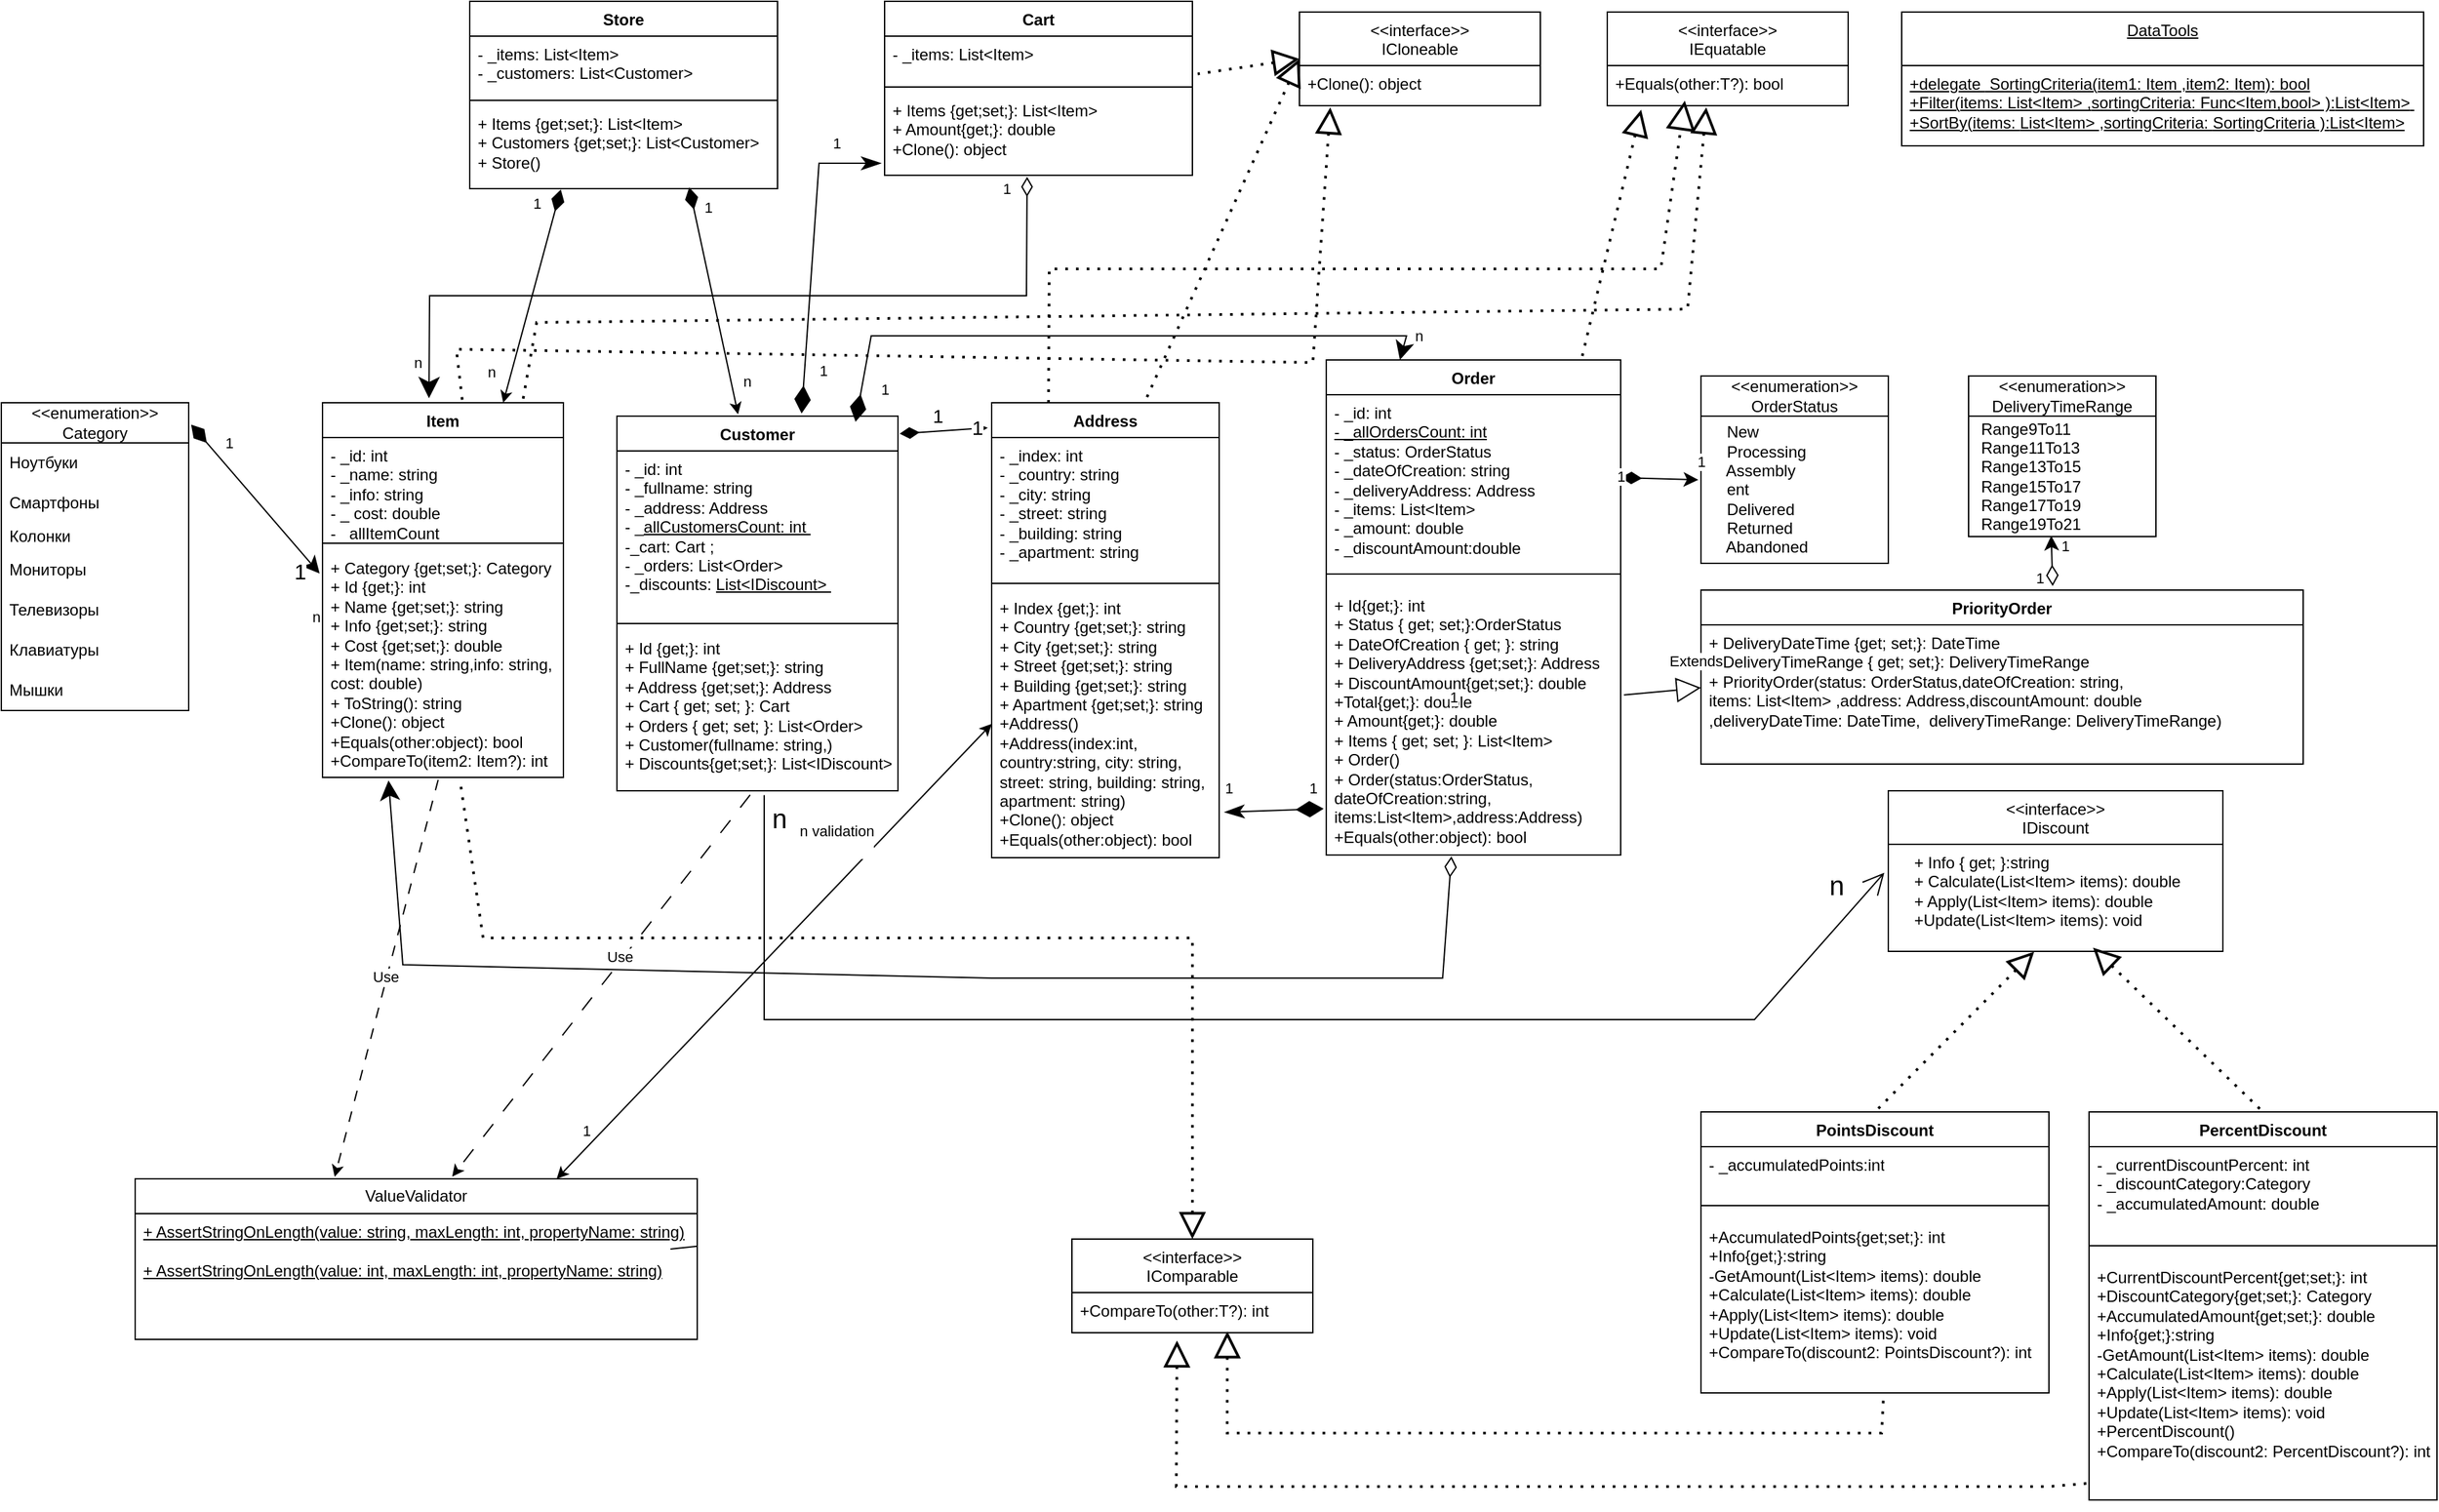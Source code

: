 <mxfile version="24.8.4">
  <diagram name="Страница — 1" id="bSJZbhXd8VlQ9XZKoLv6">
    <mxGraphModel dx="2736" dy="2374" grid="1" gridSize="10" guides="1" tooltips="1" connect="1" arrows="1" fold="1" page="1" pageScale="1" pageWidth="827" pageHeight="1169" math="0" shadow="0">
      <root>
        <mxCell id="0" />
        <mxCell id="1" parent="0" />
        <mxCell id="CBX8Peww-ikw76v_2hch-1" value="Item&lt;div&gt;&lt;br&gt;&lt;/div&gt;" style="swimlane;fontStyle=1;align=center;verticalAlign=top;childLayout=stackLayout;horizontal=1;startSize=26;horizontalStack=0;resizeParent=1;resizeParentMax=0;resizeLast=0;collapsible=1;marginBottom=0;whiteSpace=wrap;html=1;" parent="1" vertex="1">
          <mxGeometry x="150" y="60" width="180" height="280" as="geometry">
            <mxRectangle x="70" y="60" width="60" height="40" as="alternateBounds" />
          </mxGeometry>
        </mxCell>
        <mxCell id="CBX8Peww-ikw76v_2hch-2" value="- _id: int&lt;div&gt;- _name: string&lt;/div&gt;&lt;div&gt;- _info: string&lt;/div&gt;&lt;div&gt;- _ cost: double&lt;/div&gt;&lt;div&gt;- _&lt;u&gt;allItemCount&lt;/u&gt;&lt;/div&gt;" style="text;strokeColor=none;fillColor=none;align=left;verticalAlign=top;spacingLeft=4;spacingRight=4;overflow=hidden;rotatable=0;points=[[0,0.5],[1,0.5]];portConstraint=eastwest;whiteSpace=wrap;html=1;" parent="CBX8Peww-ikw76v_2hch-1" vertex="1">
          <mxGeometry y="26" width="180" height="74" as="geometry" />
        </mxCell>
        <mxCell id="CBX8Peww-ikw76v_2hch-3" value="" style="line;strokeWidth=1;fillColor=none;align=left;verticalAlign=middle;spacingTop=-1;spacingLeft=3;spacingRight=3;rotatable=0;labelPosition=right;points=[];portConstraint=eastwest;strokeColor=inherit;" parent="CBX8Peww-ikw76v_2hch-1" vertex="1">
          <mxGeometry y="100" width="180" height="10" as="geometry" />
        </mxCell>
        <mxCell id="CBX8Peww-ikw76v_2hch-4" value="&lt;div&gt;+ Category {get;set;}: Category&lt;/div&gt;+ Id {get;}: int&lt;div&gt;+ Name {get;set;}: string&lt;/div&gt;&lt;div&gt;+ Info {get;set;}: string&lt;/div&gt;&lt;div&gt;+ Cost {get;set;}: double&lt;/div&gt;&lt;div&gt;+ Item(name: string,info: string, cost: double)&lt;/div&gt;&lt;div&gt;+ ToString(): string&lt;/div&gt;&lt;div&gt;+Clone(): object&lt;/div&gt;&lt;div&gt;+Equals(other:object): bool&lt;/div&gt;&lt;div&gt;+CompareTo(item2: Item?): int&lt;/div&gt;" style="text;strokeColor=none;fillColor=none;align=left;verticalAlign=top;spacingLeft=4;spacingRight=4;overflow=hidden;rotatable=0;points=[[0,0.5],[1,0.5]];portConstraint=eastwest;whiteSpace=wrap;html=1;" parent="CBX8Peww-ikw76v_2hch-1" vertex="1">
          <mxGeometry y="110" width="180" height="170" as="geometry" />
        </mxCell>
        <mxCell id="CBX8Peww-ikw76v_2hch-14" value="Customer" style="swimlane;fontStyle=1;align=center;verticalAlign=top;childLayout=stackLayout;horizontal=1;startSize=26;horizontalStack=0;resizeParent=1;resizeParentMax=0;resizeLast=0;collapsible=1;marginBottom=0;whiteSpace=wrap;html=1;" parent="1" vertex="1">
          <mxGeometry x="370" y="70" width="210" height="280" as="geometry" />
        </mxCell>
        <mxCell id="CBX8Peww-ikw76v_2hch-15" value="- _id: int&lt;div&gt;- _fullname: string&lt;/div&gt;&lt;div&gt;- _address: Address&lt;/div&gt;&lt;div&gt;- _&lt;u&gt;allCustomersCount: int&amp;nbsp;&lt;/u&gt;&lt;br&gt;&lt;/div&gt;&lt;div&gt;-_cart:&amp;nbsp;&lt;span style=&quot;background-color: initial;&quot;&gt;Cart&amp;nbsp;&lt;/span&gt;&lt;span style=&quot;background-color: initial;&quot;&gt;;&lt;/span&gt;&lt;/div&gt;&lt;div&gt;&lt;span style=&quot;background-color: initial;&quot;&gt;- _orders:&amp;nbsp;&lt;/span&gt;&lt;span style=&quot;background-color: initial;&quot;&gt;List&amp;lt;Order&amp;gt;&amp;nbsp;&lt;/span&gt;&lt;/div&gt;&lt;div&gt;&lt;span style=&quot;background-color: initial;&quot;&gt;-_discounts:&amp;nbsp;&lt;/span&gt;&lt;u style=&quot;background-color: initial;&quot;&gt;List&amp;lt;IDiscount&amp;gt;&amp;nbsp;&lt;/u&gt;&lt;span style=&quot;background-color: initial;&quot;&gt;&lt;br&gt;&lt;/span&gt;&lt;/div&gt;" style="text;strokeColor=none;fillColor=none;align=left;verticalAlign=top;spacingLeft=4;spacingRight=4;overflow=hidden;rotatable=0;points=[[0,0.5],[1,0.5]];portConstraint=eastwest;whiteSpace=wrap;html=1;" parent="CBX8Peww-ikw76v_2hch-14" vertex="1">
          <mxGeometry y="26" width="210" height="124" as="geometry" />
        </mxCell>
        <mxCell id="CBX8Peww-ikw76v_2hch-16" value="" style="line;strokeWidth=1;fillColor=none;align=left;verticalAlign=middle;spacingTop=-1;spacingLeft=3;spacingRight=3;rotatable=0;labelPosition=right;points=[];portConstraint=eastwest;strokeColor=inherit;" parent="CBX8Peww-ikw76v_2hch-14" vertex="1">
          <mxGeometry y="150" width="210" height="10" as="geometry" />
        </mxCell>
        <mxCell id="CBX8Peww-ikw76v_2hch-17" value="+ Id {get;}: int&lt;div&gt;+ FullName {get;set;}: string&lt;/div&gt;&lt;div&gt;+ Address {get;set;}: Address&lt;/div&gt;&lt;div&gt;+ Cart { get; set; }:&amp;nbsp;&lt;span style=&quot;background-color: initial;&quot;&gt;Cart&lt;/span&gt;&lt;span style=&quot;background-color: initial;&quot;&gt;&amp;nbsp;&lt;/span&gt;&lt;/div&gt;&lt;div&gt;&lt;span style=&quot;background-color: initial;&quot;&gt;+&amp;nbsp;&lt;/span&gt;&lt;span style=&quot;background-color: initial;&quot;&gt;Orders { get; set; }:&amp;nbsp;&lt;/span&gt;&lt;span style=&quot;background-color: initial;&quot;&gt;List&amp;lt;Order&amp;gt;&lt;/span&gt;&lt;/div&gt;&lt;div&gt;+ Customer(fullname: string,)&lt;/div&gt;&lt;div&gt;+ Discounts{get;set;}:&amp;nbsp;&lt;span style=&quot;background-color: initial;&quot;&gt;List&amp;lt;IDiscount&amp;gt;&lt;/span&gt;&lt;/div&gt;" style="text;strokeColor=none;fillColor=none;align=left;verticalAlign=top;spacingLeft=4;spacingRight=4;overflow=hidden;rotatable=0;points=[[0,0.5],[1,0.5]];portConstraint=eastwest;whiteSpace=wrap;html=1;" parent="CBX8Peww-ikw76v_2hch-14" vertex="1">
          <mxGeometry y="160" width="210" height="120" as="geometry" />
        </mxCell>
        <mxCell id="CBX8Peww-ikw76v_2hch-33" value="ValueValidator" style="swimlane;fontStyle=0;childLayout=stackLayout;horizontal=1;startSize=26;fillColor=none;horizontalStack=0;resizeParent=1;resizeParentMax=0;resizeLast=0;collapsible=1;marginBottom=0;whiteSpace=wrap;html=1;" parent="1" vertex="1">
          <mxGeometry x="10" y="640" width="420" height="120" as="geometry" />
        </mxCell>
        <mxCell id="CBX8Peww-ikw76v_2hch-37" value="" style="endArrow=none;html=1;rounded=0;" parent="CBX8Peww-ikw76v_2hch-33" source="CBX8Peww-ikw76v_2hch-34" edge="1">
          <mxGeometry width="50" height="50" relative="1" as="geometry">
            <mxPoint x="10" y="52.5" as="sourcePoint" />
            <mxPoint x="400" y="52.5" as="targetPoint" />
          </mxGeometry>
        </mxCell>
        <mxCell id="CBX8Peww-ikw76v_2hch-34" value="&lt;u&gt;+ AssertStringOnLength(value: string, maxLength: int, propertyName: string)&lt;/u&gt;&lt;div&gt;&lt;u&gt;&lt;br&gt;&lt;/u&gt;&lt;/div&gt;&lt;div&gt;&lt;u&gt;+ AssertStringOnLength(value: int, maxLength: int, propertyName: string)&lt;/u&gt;&lt;u&gt;&lt;br&gt;&lt;/u&gt;&lt;/div&gt;" style="text;strokeColor=none;fillColor=none;align=left;verticalAlign=top;spacingLeft=4;spacingRight=4;overflow=hidden;rotatable=0;points=[[0,0.5],[1,0.5]];portConstraint=eastwest;whiteSpace=wrap;html=1;" parent="CBX8Peww-ikw76v_2hch-33" vertex="1">
          <mxGeometry y="26" width="420" height="94" as="geometry" />
        </mxCell>
        <mxCell id="CBX8Peww-ikw76v_2hch-41" value="" style="endArrow=classic;html=1;rounded=0;entryX=0.355;entryY=-0.012;entryDx=0;entryDy=0;entryPerimeter=0;exitX=0.48;exitY=1.011;exitDx=0;exitDy=0;exitPerimeter=0;dashed=1;dashPattern=8 8;" parent="1" source="CBX8Peww-ikw76v_2hch-4" target="CBX8Peww-ikw76v_2hch-33" edge="1">
          <mxGeometry width="50" height="50" relative="1" as="geometry">
            <mxPoint x="280" y="250" as="sourcePoint" />
            <mxPoint x="330" y="190" as="targetPoint" />
            <Array as="points" />
          </mxGeometry>
        </mxCell>
        <mxCell id="4SDJ4fhKCecKqSX8BGgf-19" value="Use" style="edgeLabel;html=1;align=center;verticalAlign=middle;resizable=0;points=[];" parent="CBX8Peww-ikw76v_2hch-41" vertex="1" connectable="0">
          <mxGeometry x="-0.008" y="-1" relative="1" as="geometry">
            <mxPoint as="offset" />
          </mxGeometry>
        </mxCell>
        <mxCell id="CBX8Peww-ikw76v_2hch-44" value="" style="endArrow=classic;html=1;rounded=0;entryX=0.564;entryY=-0.014;entryDx=0;entryDy=0;entryPerimeter=0;exitX=0.474;exitY=1.026;exitDx=0;exitDy=0;exitPerimeter=0;dashed=1;dashPattern=12 12;" parent="1" source="CBX8Peww-ikw76v_2hch-17" target="CBX8Peww-ikw76v_2hch-33" edge="1">
          <mxGeometry width="50" height="50" relative="1" as="geometry">
            <mxPoint x="490.0" y="419.804" as="sourcePoint" />
            <mxPoint x="422.48" y="470.0" as="targetPoint" />
          </mxGeometry>
        </mxCell>
        <mxCell id="4SDJ4fhKCecKqSX8BGgf-18" value="Use" style="edgeLabel;html=1;align=center;verticalAlign=middle;resizable=0;points=[];" parent="CBX8Peww-ikw76v_2hch-44" vertex="1" connectable="0">
          <mxGeometry x="-0.141" y="-3" relative="1" as="geometry">
            <mxPoint as="offset" />
          </mxGeometry>
        </mxCell>
        <mxCell id="-jvOCAUqFoUlGoQlLWJj-3" value="&lt;div&gt;&amp;lt;&amp;lt;enumeration&amp;gt;&amp;gt;&lt;/div&gt;Category" style="swimlane;fontStyle=0;childLayout=stackLayout;horizontal=1;startSize=30;horizontalStack=0;resizeParent=1;resizeParentMax=0;resizeLast=0;collapsible=1;marginBottom=0;whiteSpace=wrap;html=1;" parent="1" vertex="1">
          <mxGeometry x="-90" y="60" width="140" height="230" as="geometry" />
        </mxCell>
        <mxCell id="-jvOCAUqFoUlGoQlLWJj-4" value="Ноутбуки" style="text;strokeColor=none;fillColor=none;align=left;verticalAlign=middle;spacingLeft=4;spacingRight=4;overflow=hidden;points=[[0,0.5],[1,0.5]];portConstraint=eastwest;rotatable=0;whiteSpace=wrap;html=1;" parent="-jvOCAUqFoUlGoQlLWJj-3" vertex="1">
          <mxGeometry y="30" width="140" height="30" as="geometry" />
        </mxCell>
        <mxCell id="-jvOCAUqFoUlGoQlLWJj-5" value="Смартфоны" style="text;strokeColor=none;fillColor=none;align=left;verticalAlign=middle;spacingLeft=4;spacingRight=4;overflow=hidden;points=[[0,0.5],[1,0.5]];portConstraint=eastwest;rotatable=0;whiteSpace=wrap;html=1;" parent="-jvOCAUqFoUlGoQlLWJj-3" vertex="1">
          <mxGeometry y="60" width="140" height="30" as="geometry" />
        </mxCell>
        <mxCell id="-jvOCAUqFoUlGoQlLWJj-6" value="Колонки&lt;div&gt;&lt;br&gt;&lt;/div&gt;" style="text;strokeColor=none;fillColor=none;align=left;verticalAlign=middle;spacingLeft=4;spacingRight=4;overflow=hidden;points=[[0,0.5],[1,0.5]];portConstraint=eastwest;rotatable=0;whiteSpace=wrap;html=1;" parent="-jvOCAUqFoUlGoQlLWJj-3" vertex="1">
          <mxGeometry y="90" width="140" height="20" as="geometry" />
        </mxCell>
        <mxCell id="-jvOCAUqFoUlGoQlLWJj-7" value="&lt;div&gt;Мониторы&lt;/div&gt;" style="text;strokeColor=none;fillColor=none;align=left;verticalAlign=middle;spacingLeft=4;spacingRight=4;overflow=hidden;points=[[0,0.5],[1,0.5]];portConstraint=eastwest;rotatable=0;whiteSpace=wrap;html=1;" parent="-jvOCAUqFoUlGoQlLWJj-3" vertex="1">
          <mxGeometry y="110" width="140" height="30" as="geometry" />
        </mxCell>
        <mxCell id="-jvOCAUqFoUlGoQlLWJj-9" value="&lt;div&gt;Телевизоры&lt;/div&gt;" style="text;strokeColor=none;fillColor=none;align=left;verticalAlign=middle;spacingLeft=4;spacingRight=4;overflow=hidden;points=[[0,0.5],[1,0.5]];portConstraint=eastwest;rotatable=0;whiteSpace=wrap;html=1;" parent="-jvOCAUqFoUlGoQlLWJj-3" vertex="1">
          <mxGeometry y="140" width="140" height="30" as="geometry" />
        </mxCell>
        <mxCell id="-jvOCAUqFoUlGoQlLWJj-10" value="&lt;div&gt;Клавиатуры&lt;/div&gt;" style="text;strokeColor=none;fillColor=none;align=left;verticalAlign=middle;spacingLeft=4;spacingRight=4;overflow=hidden;points=[[0,0.5],[1,0.5]];portConstraint=eastwest;rotatable=0;whiteSpace=wrap;html=1;" parent="-jvOCAUqFoUlGoQlLWJj-3" vertex="1">
          <mxGeometry y="170" width="140" height="30" as="geometry" />
        </mxCell>
        <mxCell id="-jvOCAUqFoUlGoQlLWJj-8" value="&lt;div&gt;Мышки&lt;/div&gt;" style="text;strokeColor=none;fillColor=none;align=left;verticalAlign=middle;spacingLeft=4;spacingRight=4;overflow=hidden;points=[[0,0.5],[1,0.5]];portConstraint=eastwest;rotatable=0;whiteSpace=wrap;html=1;" parent="-jvOCAUqFoUlGoQlLWJj-3" vertex="1">
          <mxGeometry y="200" width="140" height="30" as="geometry" />
        </mxCell>
        <mxCell id="-jvOCAUqFoUlGoQlLWJj-11" value="1" style="endArrow=classic;startArrow=diamondThin;html=1;rounded=0;exitX=1.013;exitY=0.071;exitDx=0;exitDy=0;exitPerimeter=0;entryX=-0.012;entryY=0.104;entryDx=0;entryDy=0;entryPerimeter=0;startFill=1;labelPosition=right;verticalLabelPosition=middle;align=left;verticalAlign=middle;fontSize=16;horizontal=1;sourcePerimeterSpacing=6;endSize=10;startSize=15;" parent="1" source="-jvOCAUqFoUlGoQlLWJj-3" target="CBX8Peww-ikw76v_2hch-4" edge="1">
          <mxGeometry x="0.798" y="-15" width="50" height="50" relative="1" as="geometry">
            <mxPoint x="70.0" y="107.25" as="sourcePoint" />
            <mxPoint x="152.14" y="204.25" as="targetPoint" />
            <mxPoint as="offset" />
            <Array as="points" />
          </mxGeometry>
        </mxCell>
        <mxCell id="mxS2oQHGdXcPrg1Cj4dg-13" value="1" style="edgeLabel;html=1;align=center;verticalAlign=middle;resizable=0;points=[];" parent="-jvOCAUqFoUlGoQlLWJj-11" vertex="1" connectable="0">
          <mxGeometry x="-0.47" relative="1" as="geometry">
            <mxPoint x="2" y="-16" as="offset" />
          </mxGeometry>
        </mxCell>
        <mxCell id="mxS2oQHGdXcPrg1Cj4dg-1" value="Address" style="swimlane;fontStyle=1;align=center;verticalAlign=top;childLayout=stackLayout;horizontal=1;startSize=26;horizontalStack=0;resizeParent=1;resizeParentMax=0;resizeLast=0;collapsible=1;marginBottom=0;whiteSpace=wrap;html=1;" parent="1" vertex="1">
          <mxGeometry x="650" y="60" width="170" height="340" as="geometry" />
        </mxCell>
        <mxCell id="mxS2oQHGdXcPrg1Cj4dg-2" value="- _index: int&lt;div&gt;- _country: string&lt;/div&gt;&lt;div&gt;- _city: string&lt;br&gt;&lt;/div&gt;&lt;div&gt;- _street: string&lt;br&gt;&lt;/div&gt;&lt;div&gt;- _building: string&lt;br&gt;&lt;/div&gt;&lt;div&gt;- _apartment: string&lt;br&gt;&lt;/div&gt;" style="text;strokeColor=none;fillColor=none;align=left;verticalAlign=top;spacingLeft=4;spacingRight=4;overflow=hidden;rotatable=0;points=[[0,0.5],[1,0.5]];portConstraint=eastwest;whiteSpace=wrap;html=1;" parent="mxS2oQHGdXcPrg1Cj4dg-1" vertex="1">
          <mxGeometry y="26" width="170" height="104" as="geometry" />
        </mxCell>
        <mxCell id="mxS2oQHGdXcPrg1Cj4dg-3" value="" style="line;strokeWidth=1;fillColor=none;align=left;verticalAlign=middle;spacingTop=-1;spacingLeft=3;spacingRight=3;rotatable=0;labelPosition=right;points=[];portConstraint=eastwest;strokeColor=inherit;" parent="mxS2oQHGdXcPrg1Cj4dg-1" vertex="1">
          <mxGeometry y="130" width="170" height="10" as="geometry" />
        </mxCell>
        <mxCell id="mxS2oQHGdXcPrg1Cj4dg-4" value="+ Index {get;}: int&lt;div&gt;+ Country {get;set;}: string&lt;/div&gt;&lt;div&gt;+ City {get;set;}: string&lt;/div&gt;&lt;div&gt;+ Street {get;set;}: string&lt;br&gt;&lt;/div&gt;&lt;div&gt;+ Building {get;set;}: string&lt;br&gt;&lt;/div&gt;&lt;div&gt;+ Apartment {get;set;}: string&lt;br&gt;&lt;/div&gt;&lt;div&gt;+Address()&lt;/div&gt;&lt;div&gt;+Address(index:int, country:string, city: string, street: string, building: string, apartment: string)&lt;br&gt;&lt;/div&gt;&lt;div&gt;&lt;div&gt;+Clone(): object&lt;/div&gt;&lt;div&gt;+Equals(other:object): bool&lt;/div&gt;&lt;/div&gt;" style="text;strokeColor=none;fillColor=none;align=left;verticalAlign=top;spacingLeft=4;spacingRight=4;overflow=hidden;rotatable=0;points=[[0,0.5],[1,0.5]];portConstraint=eastwest;whiteSpace=wrap;html=1;" parent="mxS2oQHGdXcPrg1Cj4dg-1" vertex="1">
          <mxGeometry y="140" width="170" height="200" as="geometry" />
        </mxCell>
        <mxCell id="mxS2oQHGdXcPrg1Cj4dg-7" value="1" style="endArrow=classic;startArrow=diamondThin;html=1;rounded=0;entryX=-0.017;entryY=0.055;entryDx=0;entryDy=0;entryPerimeter=0;exitX=1.006;exitY=0.047;exitDx=0;exitDy=0;exitPerimeter=0;startFill=1;startSize=12;fontSize=15;" parent="1" source="CBX8Peww-ikw76v_2hch-14" target="mxS2oQHGdXcPrg1Cj4dg-1" edge="1">
          <mxGeometry x="0.747" y="1" width="50" height="50" relative="1" as="geometry">
            <mxPoint x="560" y="200" as="sourcePoint" />
            <mxPoint x="610" y="150" as="targetPoint" />
            <mxPoint as="offset" />
          </mxGeometry>
        </mxCell>
        <mxCell id="mxS2oQHGdXcPrg1Cj4dg-8" value="&lt;font style=&quot;font-size: 14px;&quot;&gt;1&lt;/font&gt;" style="text;html=1;align=center;verticalAlign=middle;whiteSpace=wrap;rounded=0;" parent="1" vertex="1">
          <mxGeometry x="600" y="60" width="20" height="20" as="geometry" />
        </mxCell>
        <mxCell id="yHyRr1Zge0281pwU12AB-2" value="1" style="endArrow=classic;startArrow=classic;html=1;rounded=0;entryX=0;entryY=0.5;entryDx=0;entryDy=0;exitX=0.75;exitY=0;exitDx=0;exitDy=0;" parent="1" source="CBX8Peww-ikw76v_2hch-33" target="mxS2oQHGdXcPrg1Cj4dg-4" edge="1">
          <mxGeometry x="-0.825" y="9" width="50" height="50" relative="1" as="geometry">
            <mxPoint x="550" y="370" as="sourcePoint" />
            <mxPoint x="600" y="320" as="targetPoint" />
            <mxPoint as="offset" />
          </mxGeometry>
        </mxCell>
        <mxCell id="yHyRr1Zge0281pwU12AB-3" value="n validation&lt;div&gt;&lt;br&gt;&lt;/div&gt;" style="edgeLabel;html=1;align=center;verticalAlign=middle;resizable=0;points=[];" parent="yHyRr1Zge0281pwU12AB-2" vertex="1" connectable="0">
          <mxGeometry x="0.094" y="3" relative="1" as="geometry">
            <mxPoint x="33" y="-65" as="offset" />
          </mxGeometry>
        </mxCell>
        <mxCell id="yHyRr1Zge0281pwU12AB-4" value="Store" style="swimlane;fontStyle=1;align=center;verticalAlign=top;childLayout=stackLayout;horizontal=1;startSize=26;horizontalStack=0;resizeParent=1;resizeParentMax=0;resizeLast=0;collapsible=1;marginBottom=0;whiteSpace=wrap;html=1;" parent="1" vertex="1">
          <mxGeometry x="260" y="-240" width="230" height="140" as="geometry" />
        </mxCell>
        <mxCell id="yHyRr1Zge0281pwU12AB-5" value="- _items: List&amp;lt;Item&amp;gt;&lt;div&gt;- _customers: List&amp;lt;Customer&amp;gt;&lt;br&gt;&lt;/div&gt;&lt;div&gt;&lt;br&gt;&lt;/div&gt;" style="text;strokeColor=none;fillColor=none;align=left;verticalAlign=top;spacingLeft=4;spacingRight=4;overflow=hidden;rotatable=0;points=[[0,0.5],[1,0.5]];portConstraint=eastwest;whiteSpace=wrap;html=1;" parent="yHyRr1Zge0281pwU12AB-4" vertex="1">
          <mxGeometry y="26" width="230" height="44" as="geometry" />
        </mxCell>
        <mxCell id="yHyRr1Zge0281pwU12AB-6" value="" style="line;strokeWidth=1;fillColor=none;align=left;verticalAlign=middle;spacingTop=-1;spacingLeft=3;spacingRight=3;rotatable=0;labelPosition=right;points=[];portConstraint=eastwest;strokeColor=inherit;" parent="yHyRr1Zge0281pwU12AB-4" vertex="1">
          <mxGeometry y="70" width="230" height="8" as="geometry" />
        </mxCell>
        <mxCell id="yHyRr1Zge0281pwU12AB-7" value="+ Items {get;set;}: List&amp;lt;Item&amp;gt;&lt;div&gt;+ Customers {get;set;}: List&amp;lt;Customer&amp;gt;&lt;/div&gt;&lt;div&gt;+ Store()&lt;/div&gt;" style="text;strokeColor=none;fillColor=none;align=left;verticalAlign=top;spacingLeft=4;spacingRight=4;overflow=hidden;rotatable=0;points=[[0,0.5],[1,0.5]];portConstraint=eastwest;whiteSpace=wrap;html=1;" parent="yHyRr1Zge0281pwU12AB-4" vertex="1">
          <mxGeometry y="78" width="230" height="62" as="geometry" />
        </mxCell>
        <mxCell id="yHyRr1Zge0281pwU12AB-8" value="" style="endArrow=diamondThin;startArrow=classic;html=1;rounded=0;entryX=0.296;entryY=1.01;entryDx=0;entryDy=0;entryPerimeter=0;exitX=0.75;exitY=0;exitDx=0;exitDy=0;endFill=1;endSize=14;" parent="1" source="CBX8Peww-ikw76v_2hch-1" target="yHyRr1Zge0281pwU12AB-7" edge="1">
          <mxGeometry width="50" height="50" relative="1" as="geometry">
            <mxPoint x="290" y="-20" as="sourcePoint" />
            <mxPoint x="340" y="-70" as="targetPoint" />
          </mxGeometry>
        </mxCell>
        <mxCell id="yHyRr1Zge0281pwU12AB-10" value="1" style="edgeLabel;html=1;align=center;verticalAlign=middle;resizable=0;points=[];" parent="yHyRr1Zge0281pwU12AB-8" vertex="1" connectable="0">
          <mxGeometry x="0.077" y="-1" relative="1" as="geometry">
            <mxPoint x="1" y="-64" as="offset" />
          </mxGeometry>
        </mxCell>
        <mxCell id="yHyRr1Zge0281pwU12AB-9" value="" style="endArrow=diamondThin;startArrow=classic;html=1;rounded=0;exitX=0.431;exitY=-0.005;exitDx=0;exitDy=0;exitPerimeter=0;endFill=1;endSize=14;" parent="1" source="CBX8Peww-ikw76v_2hch-14" edge="1">
          <mxGeometry width="50" height="50" relative="1" as="geometry">
            <mxPoint x="370" y="60" as="sourcePoint" />
            <mxPoint x="424" y="-101" as="targetPoint" />
          </mxGeometry>
        </mxCell>
        <mxCell id="yHyRr1Zge0281pwU12AB-12" value="1" style="edgeLabel;html=1;align=center;verticalAlign=middle;resizable=0;points=[];" parent="yHyRr1Zge0281pwU12AB-9" vertex="1" connectable="0">
          <mxGeometry x="0.237" y="-3" relative="1" as="geometry">
            <mxPoint x="-3" y="-49" as="offset" />
          </mxGeometry>
        </mxCell>
        <mxCell id="yHyRr1Zge0281pwU12AB-13" value="n" style="edgeLabel;html=1;align=center;verticalAlign=middle;resizable=0;points=[];" parent="yHyRr1Zge0281pwU12AB-9" vertex="1" connectable="0">
          <mxGeometry x="0.094" relative="1" as="geometry">
            <mxPoint x="26" y="68" as="offset" />
          </mxGeometry>
        </mxCell>
        <mxCell id="yHyRr1Zge0281pwU12AB-11" value="n" style="edgeLabel;html=1;align=center;verticalAlign=middle;resizable=0;points=[];" parent="1" vertex="1" connectable="0">
          <mxGeometry x="320.002" y="-70.004" as="geometry">
            <mxPoint x="-44" y="107" as="offset" />
          </mxGeometry>
        </mxCell>
        <mxCell id="4SDJ4fhKCecKqSX8BGgf-1" value="Order&lt;div&gt;&lt;br&gt;&lt;/div&gt;" style="swimlane;fontStyle=1;align=center;verticalAlign=top;childLayout=stackLayout;horizontal=1;startSize=26;horizontalStack=0;resizeParent=1;resizeParentMax=0;resizeLast=0;collapsible=1;marginBottom=0;whiteSpace=wrap;html=1;" parent="1" vertex="1">
          <mxGeometry x="900.03" y="28" width="220" height="370" as="geometry" />
        </mxCell>
        <mxCell id="4SDJ4fhKCecKqSX8BGgf-2" value="- _id: int&lt;br&gt;&lt;u&gt;- _allOrdersCount: int&lt;br&gt;&lt;/u&gt;- _status: OrderStatus&lt;br&gt;- _dateOfCreation: string&lt;br&gt;&lt;div&gt;- _deliveryAddress:&amp;nbsp;&lt;span style=&quot;background-color: initial;&quot;&gt;Address&lt;/span&gt;&lt;br&gt;&lt;/div&gt;&lt;div&gt;&lt;span style=&quot;background-color: initial;&quot;&gt;-&amp;nbsp;&lt;/span&gt;&lt;span style=&quot;background-color: initial;&quot;&gt;_items:&amp;nbsp;&lt;/span&gt;&lt;span style=&quot;background-color: initial;&quot;&gt;List&amp;lt;Item&amp;gt;&lt;/span&gt;&lt;/div&gt;&lt;div&gt;&lt;span style=&quot;background-color: initial;&quot;&gt;- _amount:&amp;nbsp;&lt;/span&gt;&lt;span style=&quot;background-color: initial;&quot;&gt;double&lt;/span&gt;&lt;span style=&quot;background-color: initial;&quot;&gt;&lt;br&gt;&lt;/span&gt;&lt;/div&gt;&lt;div&gt;- _discountAmount:&lt;span style=&quot;background-color: initial;&quot;&gt;double&lt;/span&gt;&lt;br&gt;&lt;/div&gt;" style="text;strokeColor=none;fillColor=none;align=left;verticalAlign=top;spacingLeft=4;spacingRight=4;overflow=hidden;rotatable=0;points=[[0,0.5],[1,0.5]];portConstraint=eastwest;whiteSpace=wrap;html=1;" parent="4SDJ4fhKCecKqSX8BGgf-1" vertex="1">
          <mxGeometry y="26" width="220" height="124" as="geometry" />
        </mxCell>
        <mxCell id="4SDJ4fhKCecKqSX8BGgf-3" value="" style="line;strokeWidth=1;fillColor=none;align=left;verticalAlign=middle;spacingTop=-1;spacingLeft=3;spacingRight=3;rotatable=0;labelPosition=right;points=[];portConstraint=eastwest;strokeColor=inherit;" parent="4SDJ4fhKCecKqSX8BGgf-1" vertex="1">
          <mxGeometry y="150" width="220" height="20" as="geometry" />
        </mxCell>
        <mxCell id="4SDJ4fhKCecKqSX8BGgf-4" value="&lt;div&gt;+ Id{get;}: int&lt;/div&gt;&lt;div&gt;+&amp;nbsp;Status { get; set;}:OrderStatus&lt;/div&gt;&lt;div&gt;+ DateOfCreation { get; }: string&lt;/div&gt;&lt;div&gt;+ DeliveryAddress {get;set;}: Address&lt;br&gt;&lt;/div&gt;&lt;div&gt;+ DiscountAmount{get;set;}:&amp;nbsp;&lt;span style=&quot;background-color: initial;&quot;&gt;double&lt;/span&gt;&lt;br&gt;&lt;/div&gt;&lt;div&gt;&lt;span style=&quot;background-color: initial;&quot;&gt;+Total{get;}: double&lt;/span&gt;&lt;/div&gt;&lt;div&gt;+ Amount{get;}: double&lt;/div&gt;&lt;div&gt;+ Items { get; set; }:&amp;nbsp;&lt;span style=&quot;background-color: initial;&quot;&gt;List&amp;lt;Item&amp;gt;&lt;/span&gt;&lt;span style=&quot;background-color: initial;&quot;&gt;&amp;nbsp;&lt;/span&gt;&lt;/div&gt;&lt;div&gt;&lt;span style=&quot;background-color: initial;&quot;&gt;+&amp;nbsp;&lt;/span&gt;&lt;span style=&quot;background-color: initial;&quot;&gt;Order()&lt;br&gt;+ Order(&lt;/span&gt;&lt;span style=&quot;background-color: initial;&quot;&gt;status:&lt;/span&gt;&lt;span style=&quot;background-color: initial;&quot;&gt;OrderStatus&lt;/span&gt;&lt;span style=&quot;background-color: initial;&quot;&gt;, dateOfCreation:&lt;/span&gt;&lt;span style=&quot;background-color: initial;&quot;&gt;string&lt;/span&gt;&lt;span style=&quot;background-color: initial;&quot;&gt;,&amp;nbsp; items:&lt;/span&gt;&lt;span style=&quot;background-color: initial;&quot;&gt;List&amp;lt;Item&amp;gt;&lt;/span&gt;&lt;span style=&quot;background-color: initial;&quot;&gt;,address:&lt;/span&gt;&lt;span style=&quot;background-color: initial;&quot;&gt;Address&lt;/span&gt;&lt;span style=&quot;background-color: initial;&quot;&gt;)&lt;/span&gt;&lt;/div&gt;&lt;div&gt;+Equals(other:object): bool&lt;span style=&quot;background-color: initial;&quot;&gt;&lt;br&gt;&lt;/span&gt;&lt;/div&gt;&lt;div&gt;&lt;br&gt;&lt;/div&gt;" style="text;strokeColor=none;fillColor=none;align=left;verticalAlign=top;spacingLeft=4;spacingRight=4;overflow=hidden;rotatable=0;points=[[0,0.5],[1,0.5]];portConstraint=eastwest;whiteSpace=wrap;html=1;" parent="4SDJ4fhKCecKqSX8BGgf-1" vertex="1">
          <mxGeometry y="170" width="220" height="200" as="geometry" />
        </mxCell>
        <mxCell id="4SDJ4fhKCecKqSX8BGgf-5" value="" style="endArrow=classicThin;startArrow=diamondThin;html=1;rounded=0;exitX=-0.009;exitY=0.827;exitDx=0;exitDy=0;exitPerimeter=0;entryX=1.023;entryY=0.83;entryDx=0;entryDy=0;entryPerimeter=0;endFill=1;startFill=1;sourcePerimeterSpacing=0;endSize=12;startSize=18;" parent="1" source="4SDJ4fhKCecKqSX8BGgf-4" target="mxS2oQHGdXcPrg1Cj4dg-4" edge="1">
          <mxGeometry width="50" height="50" relative="1" as="geometry">
            <mxPoint x="930" y="360" as="sourcePoint" />
            <mxPoint x="980" y="310" as="targetPoint" />
          </mxGeometry>
        </mxCell>
        <mxCell id="4SDJ4fhKCecKqSX8BGgf-6" value="1" style="edgeLabel;html=1;align=center;verticalAlign=middle;resizable=0;points=[];" parent="4SDJ4fhKCecKqSX8BGgf-5" vertex="1" connectable="0">
          <mxGeometry x="-0.19" y="2" relative="1" as="geometry">
            <mxPoint x="-41" y="-19" as="offset" />
          </mxGeometry>
        </mxCell>
        <mxCell id="4SDJ4fhKCecKqSX8BGgf-16" value="1" style="edgeLabel;html=1;align=center;verticalAlign=middle;resizable=0;points=[];" parent="4SDJ4fhKCecKqSX8BGgf-5" vertex="1" connectable="0">
          <mxGeometry x="-0.19" y="2" relative="1" as="geometry">
            <mxPoint x="22" y="-19" as="offset" />
          </mxGeometry>
        </mxCell>
        <mxCell id="4SDJ4fhKCecKqSX8BGgf-20" value="" style="endArrow=diamondThin;startArrow=classic;html=1;rounded=0;entryX=0.849;entryY=0.015;entryDx=0;entryDy=0;entryPerimeter=0;exitX=0.25;exitY=0;exitDx=0;exitDy=0;startFill=1;endFill=1;endSize=18;startSize=11;" parent="1" source="4SDJ4fhKCecKqSX8BGgf-1" target="CBX8Peww-ikw76v_2hch-14" edge="1">
          <mxGeometry width="50" height="50" relative="1" as="geometry">
            <mxPoint x="630" y="470" as="sourcePoint" />
            <mxPoint x="680" y="420" as="targetPoint" />
            <Array as="points">
              <mxPoint x="960" y="10" />
              <mxPoint x="850" y="10" />
              <mxPoint x="750" y="10" />
              <mxPoint x="560" y="10" />
            </Array>
          </mxGeometry>
        </mxCell>
        <mxCell id="4SDJ4fhKCecKqSX8BGgf-21" value="1" style="edgeLabel;html=1;align=center;verticalAlign=middle;resizable=0;points=[];" parent="4SDJ4fhKCecKqSX8BGgf-20" vertex="1" connectable="0">
          <mxGeometry x="-0.024" y="-1" relative="1" as="geometry">
            <mxPoint x="-173" y="41" as="offset" />
          </mxGeometry>
        </mxCell>
        <mxCell id="4SDJ4fhKCecKqSX8BGgf-22" value="n" style="edgeLabel;html=1;align=center;verticalAlign=middle;resizable=0;points=[];" parent="4SDJ4fhKCecKqSX8BGgf-20" vertex="1" connectable="0">
          <mxGeometry x="-0.024" y="-1" relative="1" as="geometry">
            <mxPoint x="226" y="1" as="offset" />
          </mxGeometry>
        </mxCell>
        <mxCell id="4SDJ4fhKCecKqSX8BGgf-23" value="&lt;div&gt;&amp;lt;&amp;lt;enumeration&amp;gt;&amp;gt;&lt;/div&gt;&lt;div&gt;OrderStatus&lt;/div&gt;" style="swimlane;fontStyle=0;childLayout=stackLayout;horizontal=1;startSize=30;horizontalStack=0;resizeParent=1;resizeParentMax=0;resizeLast=0;collapsible=1;marginBottom=0;whiteSpace=wrap;html=1;" parent="1" vertex="1">
          <mxGeometry x="1180.03" y="40" width="140" height="140" as="geometry" />
        </mxCell>
        <mxCell id="4SDJ4fhKCecKqSX8BGgf-30" value="&lt;div&gt;&amp;nbsp; &amp;nbsp; New&lt;/div&gt;&lt;div&gt;&amp;nbsp; &amp;nbsp; Processing&lt;/div&gt;&lt;div&gt;&amp;nbsp; &amp;nbsp; Assembly&lt;/div&gt;&lt;div&gt;&amp;nbsp; &amp;nbsp; ent&lt;/div&gt;&lt;div&gt;&amp;nbsp; &amp;nbsp; Delivered&lt;/div&gt;&lt;div&gt;&amp;nbsp; &amp;nbsp; Returned&lt;/div&gt;&lt;div&gt;&amp;nbsp; &amp;nbsp; Abandoned&lt;/div&gt;" style="text;strokeColor=none;fillColor=none;align=left;verticalAlign=middle;spacingLeft=4;spacingRight=4;overflow=hidden;points=[[0,0.5],[1,0.5]];portConstraint=eastwest;rotatable=0;whiteSpace=wrap;html=1;" parent="4SDJ4fhKCecKqSX8BGgf-23" vertex="1">
          <mxGeometry y="30" width="140" height="110" as="geometry" />
        </mxCell>
        <mxCell id="4SDJ4fhKCecKqSX8BGgf-32" value="" style="endArrow=classic;startArrow=diamondThin;html=1;rounded=0;entryX=-0.014;entryY=0.433;entryDx=0;entryDy=0;entryPerimeter=0;exitX=1;exitY=0.5;exitDx=0;exitDy=0;startFill=1;startSize=13;endSize=8;" parent="1" source="4SDJ4fhKCecKqSX8BGgf-2" target="4SDJ4fhKCecKqSX8BGgf-30" edge="1">
          <mxGeometry width="50" height="50" relative="1" as="geometry">
            <mxPoint x="1170.03" y="300" as="sourcePoint" />
            <mxPoint x="1220.03" y="250" as="targetPoint" />
          </mxGeometry>
        </mxCell>
        <mxCell id="4SDJ4fhKCecKqSX8BGgf-33" value="1" style="edgeLabel;html=1;align=center;verticalAlign=middle;resizable=0;points=[];" parent="4SDJ4fhKCecKqSX8BGgf-32" vertex="1" connectable="0">
          <mxGeometry x="0.047" y="2" relative="1" as="geometry">
            <mxPoint x="-31" as="offset" />
          </mxGeometry>
        </mxCell>
        <mxCell id="4SDJ4fhKCecKqSX8BGgf-34" value="1" style="edgeLabel;html=1;align=center;verticalAlign=middle;resizable=0;points=[];" parent="4SDJ4fhKCecKqSX8BGgf-32" vertex="1" connectable="0">
          <mxGeometry x="0.047" y="2" relative="1" as="geometry">
            <mxPoint x="29" y="-11" as="offset" />
          </mxGeometry>
        </mxCell>
        <mxCell id="4SDJ4fhKCecKqSX8BGgf-35" value="" style="endArrow=diamondThin;startArrow=classic;html=1;rounded=0;exitX=0.274;exitY=1.013;exitDx=0;exitDy=0;exitPerimeter=0;startFill=1;endFill=0;startSize=12;endSize=13;entryX=0.425;entryY=1.005;entryDx=0;entryDy=0;entryPerimeter=0;" parent="1" source="CBX8Peww-ikw76v_2hch-4" target="4SDJ4fhKCecKqSX8BGgf-4" edge="1">
          <mxGeometry width="50" height="50" relative="1" as="geometry">
            <mxPoint x="207.56" y="320.0" as="sourcePoint" />
            <mxPoint x="986.53" y="382.076" as="targetPoint" />
            <Array as="points">
              <mxPoint x="210" y="480" />
              <mxPoint x="650" y="490" />
              <mxPoint x="987" y="490" />
            </Array>
          </mxGeometry>
        </mxCell>
        <mxCell id="4SDJ4fhKCecKqSX8BGgf-36" value="1" style="edgeLabel;html=1;align=center;verticalAlign=middle;resizable=0;points=[];" parent="4SDJ4fhKCecKqSX8BGgf-35" vertex="1" connectable="0">
          <mxGeometry x="0.279" y="-1" relative="1" as="geometry">
            <mxPoint x="280" y="-211" as="offset" />
          </mxGeometry>
        </mxCell>
        <mxCell id="4SDJ4fhKCecKqSX8BGgf-37" value="n" style="edgeLabel;html=1;align=center;verticalAlign=middle;resizable=0;points=[];" parent="4SDJ4fhKCecKqSX8BGgf-35" vertex="1" connectable="0">
          <mxGeometry x="0.279" y="-1" relative="1" as="geometry">
            <mxPoint x="-570" y="-271" as="offset" />
          </mxGeometry>
        </mxCell>
        <mxCell id="4SDJ4fhKCecKqSX8BGgf-38" value="Cart" style="swimlane;fontStyle=1;align=center;verticalAlign=top;childLayout=stackLayout;horizontal=1;startSize=26;horizontalStack=0;resizeParent=1;resizeParentMax=0;resizeLast=0;collapsible=1;marginBottom=0;whiteSpace=wrap;html=1;" parent="1" vertex="1">
          <mxGeometry x="570" y="-240" width="230" height="130" as="geometry" />
        </mxCell>
        <mxCell id="4SDJ4fhKCecKqSX8BGgf-39" value="- _items: List&amp;lt;Item&amp;gt;&lt;div&gt;&lt;br&gt;&lt;/div&gt;&lt;div&gt;&lt;br&gt;&lt;/div&gt;" style="text;strokeColor=none;fillColor=none;align=left;verticalAlign=top;spacingLeft=4;spacingRight=4;overflow=hidden;rotatable=0;points=[[0,0.5],[1,0.5]];portConstraint=eastwest;whiteSpace=wrap;html=1;" parent="4SDJ4fhKCecKqSX8BGgf-38" vertex="1">
          <mxGeometry y="26" width="230" height="34" as="geometry" />
        </mxCell>
        <mxCell id="4SDJ4fhKCecKqSX8BGgf-40" value="" style="line;strokeWidth=1;fillColor=none;align=left;verticalAlign=middle;spacingTop=-1;spacingLeft=3;spacingRight=3;rotatable=0;labelPosition=right;points=[];portConstraint=eastwest;strokeColor=inherit;" parent="4SDJ4fhKCecKqSX8BGgf-38" vertex="1">
          <mxGeometry y="60" width="230" height="8" as="geometry" />
        </mxCell>
        <mxCell id="4SDJ4fhKCecKqSX8BGgf-41" value="+ Items {get;set;}: List&amp;lt;Item&amp;gt;&lt;div&gt;+ Amount{get;}:&amp;nbsp;&lt;span style=&quot;background-color: initial;&quot;&gt;double&lt;/span&gt;&lt;span style=&quot;background-color: initial;&quot;&gt;&amp;nbsp;&lt;/span&gt;&lt;/div&gt;&lt;div&gt;+Clone(): object&lt;span style=&quot;background-color: initial;&quot;&gt;&lt;br&gt;&lt;/span&gt;&lt;/div&gt;" style="text;strokeColor=none;fillColor=none;align=left;verticalAlign=top;spacingLeft=4;spacingRight=4;overflow=hidden;rotatable=0;points=[[0,0.5],[1,0.5]];portConstraint=eastwest;whiteSpace=wrap;html=1;" parent="4SDJ4fhKCecKqSX8BGgf-38" vertex="1">
          <mxGeometry y="68" width="230" height="62" as="geometry" />
        </mxCell>
        <mxCell id="4SDJ4fhKCecKqSX8BGgf-45" value="" style="endArrow=classicThin;startArrow=diamondThin;html=1;rounded=0;exitX=0.657;exitY=-0.007;exitDx=0;exitDy=0;entryX=-0.011;entryY=0.855;entryDx=0;entryDy=0;entryPerimeter=0;endFill=1;startFill=1;sourcePerimeterSpacing=0;endSize=12;startSize=18;exitPerimeter=0;" parent="1" source="CBX8Peww-ikw76v_2hch-14" target="4SDJ4fhKCecKqSX8BGgf-41" edge="1">
          <mxGeometry width="50" height="50" relative="1" as="geometry">
            <mxPoint x="915" y="105" as="sourcePoint" />
            <mxPoint x="827" y="-30" as="targetPoint" />
            <Array as="points">
              <mxPoint x="521" y="-119" />
            </Array>
          </mxGeometry>
        </mxCell>
        <mxCell id="4SDJ4fhKCecKqSX8BGgf-46" value="1" style="edgeLabel;html=1;align=center;verticalAlign=middle;resizable=0;points=[];" parent="4SDJ4fhKCecKqSX8BGgf-45" vertex="1" connectable="0">
          <mxGeometry x="-0.19" y="2" relative="1" as="geometry">
            <mxPoint x="21" y="-107" as="offset" />
          </mxGeometry>
        </mxCell>
        <mxCell id="4SDJ4fhKCecKqSX8BGgf-47" value="1" style="edgeLabel;html=1;align=center;verticalAlign=middle;resizable=0;points=[];" parent="4SDJ4fhKCecKqSX8BGgf-45" vertex="1" connectable="0">
          <mxGeometry x="-0.19" y="2" relative="1" as="geometry">
            <mxPoint x="11" y="63" as="offset" />
          </mxGeometry>
        </mxCell>
        <mxCell id="4SDJ4fhKCecKqSX8BGgf-48" value="" style="endArrow=classic;startArrow=diamondThin;html=1;rounded=0;exitX=0.463;exitY=1.018;exitDx=0;exitDy=0;startFill=0;endFill=1;startSize=12;endSize=13;exitPerimeter=0;entryX=0.442;entryY=-0.012;entryDx=0;entryDy=0;entryPerimeter=0;" parent="1" source="4SDJ4fhKCecKqSX8BGgf-41" target="CBX8Peww-ikw76v_2hch-1" edge="1">
          <mxGeometry width="50" height="50" relative="1" as="geometry">
            <mxPoint x="172" y="-370" as="sourcePoint" />
            <mxPoint x="170" y="-30" as="targetPoint" />
            <Array as="points">
              <mxPoint x="676" y="-20" />
              <mxPoint x="230" y="-20" />
            </Array>
          </mxGeometry>
        </mxCell>
        <mxCell id="4SDJ4fhKCecKqSX8BGgf-49" value="1" style="edgeLabel;html=1;align=center;verticalAlign=middle;resizable=0;points=[];" parent="4SDJ4fhKCecKqSX8BGgf-48" vertex="1" connectable="0">
          <mxGeometry x="0.279" y="-1" relative="1" as="geometry">
            <mxPoint x="287" y="-79" as="offset" />
          </mxGeometry>
        </mxCell>
        <mxCell id="4SDJ4fhKCecKqSX8BGgf-50" value="n" style="edgeLabel;html=1;align=center;verticalAlign=middle;resizable=0;points=[];" parent="4SDJ4fhKCecKqSX8BGgf-48" vertex="1" connectable="0">
          <mxGeometry x="0.279" y="-1" relative="1" as="geometry">
            <mxPoint x="-153" y="51" as="offset" />
          </mxGeometry>
        </mxCell>
        <mxCell id="4SDJ4fhKCecKqSX8BGgf-51" value="PriorityOrder&lt;div&gt;&lt;br&gt;&lt;/div&gt;" style="swimlane;fontStyle=1;align=center;verticalAlign=top;childLayout=stackLayout;horizontal=1;startSize=26;horizontalStack=0;resizeParent=1;resizeParentMax=0;resizeLast=0;collapsible=1;marginBottom=0;whiteSpace=wrap;html=1;" parent="1" vertex="1">
          <mxGeometry x="1180.03" y="200" width="450" height="130" as="geometry" />
        </mxCell>
        <mxCell id="4SDJ4fhKCecKqSX8BGgf-54" value="&lt;div&gt;+ DeliveryDateTime {get; set;}:&amp;nbsp;&lt;span style=&quot;background-color: initial;&quot;&gt;DateTime&lt;/span&gt;&lt;/div&gt;&lt;div&gt;+ DeliveryTimeRange { get; set;}:&amp;nbsp;&lt;span style=&quot;background-color: initial;&quot;&gt;DeliveryTimeRange&lt;/span&gt;&lt;/div&gt;&lt;div&gt;&lt;span style=&quot;background-color: initial;&quot;&gt;+&amp;nbsp;&lt;/span&gt;&lt;span style=&quot;background-color: initial;&quot;&gt;PriorityOrder(status:&amp;nbsp;&lt;/span&gt;&lt;span style=&quot;background-color: initial;&quot;&gt;OrderStatus&lt;/span&gt;&lt;span style=&quot;background-color: initial;&quot;&gt;,dateOfCreation:&amp;nbsp;&lt;/span&gt;&lt;span style=&quot;background-color: initial;&quot;&gt;string&lt;/span&gt;&lt;span style=&quot;background-color: initial;&quot;&gt;, items:&amp;nbsp;&lt;/span&gt;&lt;span style=&quot;background-color: initial;&quot;&gt;List&amp;lt;Item&amp;gt;&lt;/span&gt;&lt;span style=&quot;background-color: initial;&quot;&gt;&amp;nbsp;&lt;/span&gt;&lt;span style=&quot;background-color: initial;&quot;&gt;,address:&amp;nbsp;&lt;/span&gt;&lt;span style=&quot;background-color: initial;&quot;&gt;Address&lt;/span&gt;&lt;span style=&quot;background-color: initial;&quot;&gt;,&lt;/span&gt;&lt;span style=&quot;background-color: initial;&quot;&gt;discountAmount:&amp;nbsp;&lt;/span&gt;&lt;span style=&quot;background-color: initial;&quot;&gt;double &lt;/span&gt;&lt;span style=&quot;background-color: initial;&quot;&gt;,deliveryDateTime:&lt;/span&gt;&lt;span style=&quot;background-color: initial;&quot;&gt;&amp;nbsp;&lt;/span&gt;&lt;span style=&quot;background-color: initial;&quot;&gt;DateTime&lt;/span&gt;&lt;span style=&quot;background-color: initial;&quot;&gt;,&amp;nbsp; deliveryTimeRange:&amp;nbsp;&lt;/span&gt;&lt;span style=&quot;background-color: initial;&quot;&gt;DeliveryTimeRange&lt;/span&gt;&lt;span style=&quot;background-color: initial;&quot;&gt;)&lt;/span&gt;&lt;span style=&quot;background-color: initial;&quot;&gt;&amp;nbsp;&lt;/span&gt;&lt;/div&gt;" style="text;strokeColor=none;fillColor=none;align=left;verticalAlign=top;spacingLeft=4;spacingRight=4;overflow=hidden;rotatable=0;points=[[0,0.5],[1,0.5]];portConstraint=eastwest;whiteSpace=wrap;html=1;" parent="4SDJ4fhKCecKqSX8BGgf-51" vertex="1">
          <mxGeometry y="26" width="450" height="94" as="geometry" />
        </mxCell>
        <mxCell id="4SDJ4fhKCecKqSX8BGgf-52" value="&lt;div&gt;&lt;br&gt;&lt;/div&gt;" style="text;strokeColor=none;fillColor=none;align=left;verticalAlign=top;spacingLeft=4;spacingRight=4;overflow=hidden;rotatable=0;points=[[0,0.5],[1,0.5]];portConstraint=eastwest;whiteSpace=wrap;html=1;" parent="4SDJ4fhKCecKqSX8BGgf-51" vertex="1">
          <mxGeometry y="120" width="450" height="10" as="geometry" />
        </mxCell>
        <mxCell id="4SDJ4fhKCecKqSX8BGgf-56" value="" style="endArrow=block;html=1;rounded=0;entryX=0;entryY=0.5;entryDx=0;entryDy=0;exitX=1.011;exitY=0.402;exitDx=0;exitDy=0;exitPerimeter=0;endFill=0;startSize=8;endSize=16;" parent="1" source="4SDJ4fhKCecKqSX8BGgf-4" target="4SDJ4fhKCecKqSX8BGgf-54" edge="1">
          <mxGeometry width="50" height="50" relative="1" as="geometry">
            <mxPoint x="1140.03" y="300" as="sourcePoint" />
            <mxPoint x="1190.03" y="250" as="targetPoint" />
          </mxGeometry>
        </mxCell>
        <mxCell id="4SDJ4fhKCecKqSX8BGgf-57" value="Extends" style="edgeLabel;html=1;align=center;verticalAlign=middle;resizable=0;points=[];" parent="4SDJ4fhKCecKqSX8BGgf-56" vertex="1" connectable="0">
          <mxGeometry x="0.126" y="2" relative="1" as="geometry">
            <mxPoint x="21" y="-21" as="offset" />
          </mxGeometry>
        </mxCell>
        <mxCell id="4SDJ4fhKCecKqSX8BGgf-58" value="&lt;div&gt;&amp;lt;&amp;lt;enumeration&amp;gt;&amp;gt;&lt;/div&gt;&lt;div&gt;DeliveryTimeRange&lt;/div&gt;" style="swimlane;fontStyle=0;childLayout=stackLayout;horizontal=1;startSize=30;horizontalStack=0;resizeParent=1;resizeParentMax=0;resizeLast=0;collapsible=1;marginBottom=0;whiteSpace=wrap;html=1;" parent="1" vertex="1">
          <mxGeometry x="1380" y="40" width="140" height="120" as="geometry" />
        </mxCell>
        <mxCell id="4SDJ4fhKCecKqSX8BGgf-59" value="&lt;div&gt;&amp;nbsp;Range9To11&lt;/div&gt;&lt;div&gt;&lt;span style=&quot;background-color: initial;&quot;&gt;&amp;nbsp;Range11To13&lt;/span&gt;&lt;/div&gt;&lt;div&gt;&amp;nbsp;Range13To15&lt;/div&gt;&lt;div&gt;&lt;span style=&quot;background-color: initial;&quot;&gt;&amp;nbsp;Range15To17&lt;/span&gt;&lt;/div&gt;&lt;div&gt;&amp;nbsp;Range17To19&lt;/div&gt;&lt;div&gt;&amp;nbsp;Range19To21&lt;/div&gt;" style="text;strokeColor=none;fillColor=none;align=left;verticalAlign=middle;spacingLeft=4;spacingRight=4;overflow=hidden;points=[[0,0.5],[1,0.5]];portConstraint=eastwest;rotatable=0;whiteSpace=wrap;html=1;" parent="4SDJ4fhKCecKqSX8BGgf-58" vertex="1">
          <mxGeometry y="30" width="140" height="90" as="geometry" />
        </mxCell>
        <mxCell id="4SDJ4fhKCecKqSX8BGgf-61" value="" style="endArrow=classic;startArrow=diamondThin;html=1;rounded=0;entryX=0.441;entryY=0.993;entryDx=0;entryDy=0;entryPerimeter=0;exitX=0.584;exitY=-0.023;exitDx=0;exitDy=0;startFill=0;startSize=13;endSize=8;exitPerimeter=0;" parent="1" source="4SDJ4fhKCecKqSX8BGgf-51" target="4SDJ4fhKCecKqSX8BGgf-59" edge="1">
          <mxGeometry width="50" height="50" relative="1" as="geometry">
            <mxPoint x="1590.03" y="160" as="sourcePoint" />
            <mxPoint x="1648.03" y="160" as="targetPoint" />
          </mxGeometry>
        </mxCell>
        <mxCell id="4SDJ4fhKCecKqSX8BGgf-62" value="1" style="edgeLabel;html=1;align=center;verticalAlign=middle;resizable=0;points=[];" parent="4SDJ4fhKCecKqSX8BGgf-61" vertex="1" connectable="0">
          <mxGeometry x="0.047" y="2" relative="1" as="geometry">
            <mxPoint x="-8" y="13" as="offset" />
          </mxGeometry>
        </mxCell>
        <mxCell id="4SDJ4fhKCecKqSX8BGgf-63" value="1" style="edgeLabel;html=1;align=center;verticalAlign=middle;resizable=0;points=[];" parent="4SDJ4fhKCecKqSX8BGgf-61" vertex="1" connectable="0">
          <mxGeometry x="0.047" y="2" relative="1" as="geometry">
            <mxPoint x="11" y="-11" as="offset" />
          </mxGeometry>
        </mxCell>
        <mxCell id="zur_gVyM3GfrkpR0P1LO-1" value="&lt;div&gt;PointsDiscount&lt;br&gt;&lt;/div&gt;" style="swimlane;fontStyle=1;align=center;verticalAlign=top;childLayout=stackLayout;horizontal=1;startSize=26;horizontalStack=0;resizeParent=1;resizeParentMax=0;resizeLast=0;collapsible=1;marginBottom=0;whiteSpace=wrap;html=1;" parent="1" vertex="1">
          <mxGeometry x="1180.03" y="590" width="260" height="210" as="geometry" />
        </mxCell>
        <mxCell id="zur_gVyM3GfrkpR0P1LO-2" value="- _accumulatedPoints:int&lt;br&gt;&lt;div&gt;&lt;span style=&quot;background-color: initial;&quot;&gt;&lt;br&gt;&lt;/span&gt;&lt;/div&gt;&lt;div&gt;&lt;br&gt;&lt;/div&gt;" style="text;strokeColor=none;fillColor=none;align=left;verticalAlign=top;spacingLeft=4;spacingRight=4;overflow=hidden;rotatable=0;points=[[0,0.5],[1,0.5]];portConstraint=eastwest;whiteSpace=wrap;html=1;" parent="zur_gVyM3GfrkpR0P1LO-1" vertex="1">
          <mxGeometry y="26" width="260" height="34" as="geometry" />
        </mxCell>
        <mxCell id="zur_gVyM3GfrkpR0P1LO-3" value="" style="line;strokeWidth=1;fillColor=none;align=left;verticalAlign=middle;spacingTop=-1;spacingLeft=3;spacingRight=3;rotatable=0;labelPosition=right;points=[];portConstraint=eastwest;strokeColor=inherit;" parent="zur_gVyM3GfrkpR0P1LO-1" vertex="1">
          <mxGeometry y="60" width="260" height="20" as="geometry" />
        </mxCell>
        <mxCell id="zur_gVyM3GfrkpR0P1LO-4" value="&lt;div&gt;&lt;span style=&quot;background-color: initial;&quot;&gt;+AccumulatedPoints{get;set;}: int&lt;/span&gt;&lt;br&gt;&lt;/div&gt;&lt;div&gt;+Info{get;}:string&lt;/div&gt;&lt;div&gt;-GetAmount(&lt;span style=&quot;background-color: initial;&quot;&gt;List&amp;lt;Item&amp;gt; items&lt;/span&gt;&lt;span style=&quot;background-color: initial;&quot;&gt;): double&lt;/span&gt;&lt;br&gt;&lt;/div&gt;&lt;div&gt;+Calculate(List&amp;lt;Item&amp;gt; items): double&lt;/div&gt;&lt;div&gt;+Apply(List&amp;lt;Item&amp;gt; items): double&lt;/div&gt;&lt;div&gt;+Update(List&amp;lt;Item&amp;gt; items): void&lt;/div&gt;&lt;div&gt;+CompareTo(discount2: PointsDiscount?): int&lt;br&gt;&lt;/div&gt;&lt;div&gt;&lt;br&gt;&lt;/div&gt;&lt;div&gt;&lt;br&gt;&lt;/div&gt;" style="text;strokeColor=none;fillColor=none;align=left;verticalAlign=top;spacingLeft=4;spacingRight=4;overflow=hidden;rotatable=0;points=[[0,0.5],[1,0.5]];portConstraint=eastwest;whiteSpace=wrap;html=1;" parent="zur_gVyM3GfrkpR0P1LO-1" vertex="1">
          <mxGeometry y="80" width="260" height="130" as="geometry" />
        </mxCell>
        <mxCell id="zur_gVyM3GfrkpR0P1LO-8" value="&lt;div&gt;PercentDiscount&lt;br&gt;&lt;/div&gt;" style="swimlane;fontStyle=1;align=center;verticalAlign=top;childLayout=stackLayout;horizontal=1;startSize=26;horizontalStack=0;resizeParent=1;resizeParentMax=0;resizeLast=0;collapsible=1;marginBottom=0;whiteSpace=wrap;html=1;" parent="1" vertex="1">
          <mxGeometry x="1470" y="590" width="260" height="290" as="geometry" />
        </mxCell>
        <mxCell id="zur_gVyM3GfrkpR0P1LO-9" value="- _currentDiscountPercent: int&lt;br&gt;&lt;div&gt;&lt;span style=&quot;background-color: initial;&quot;&gt;-&amp;nbsp;&lt;/span&gt;&lt;span style=&quot;background-color: initial;&quot;&gt;_discountCategory:Category&lt;/span&gt;&lt;/div&gt;&lt;div&gt;&lt;span style=&quot;background-color: initial;&quot;&gt;-&amp;nbsp;&lt;/span&gt;&lt;span style=&quot;background-color: initial;&quot;&gt;_accumulatedAmount: double&lt;/span&gt;&lt;/div&gt;&lt;div&gt;&lt;br&gt;&lt;/div&gt;" style="text;strokeColor=none;fillColor=none;align=left;verticalAlign=top;spacingLeft=4;spacingRight=4;overflow=hidden;rotatable=0;points=[[0,0.5],[1,0.5]];portConstraint=eastwest;whiteSpace=wrap;html=1;" parent="zur_gVyM3GfrkpR0P1LO-8" vertex="1">
          <mxGeometry y="26" width="260" height="64" as="geometry" />
        </mxCell>
        <mxCell id="zur_gVyM3GfrkpR0P1LO-10" value="" style="line;strokeWidth=1;fillColor=none;align=left;verticalAlign=middle;spacingTop=-1;spacingLeft=3;spacingRight=3;rotatable=0;labelPosition=right;points=[];portConstraint=eastwest;strokeColor=inherit;" parent="zur_gVyM3GfrkpR0P1LO-8" vertex="1">
          <mxGeometry y="90" width="260" height="20" as="geometry" />
        </mxCell>
        <mxCell id="zur_gVyM3GfrkpR0P1LO-11" value="&lt;div&gt;&lt;span style=&quot;background-color: initial;&quot;&gt;+CurrentDiscountPercent{get;set;}: int&lt;/span&gt;&lt;br&gt;&lt;/div&gt;&lt;div&gt;&lt;span style=&quot;background-color: initial;&quot;&gt;+&lt;/span&gt;&lt;span style=&quot;background-color: initial;&quot;&gt;DiscountCategory{get;set;}:&amp;nbsp;&lt;/span&gt;&lt;span style=&quot;background-color: initial;&quot;&gt;Category&lt;/span&gt;&lt;/div&gt;&lt;div&gt;&lt;span style=&quot;background-color: initial;&quot;&gt;+&lt;/span&gt;&lt;span style=&quot;background-color: initial;&quot;&gt;AccumulatedAmount{get;set;}: double&lt;/span&gt;&lt;/div&gt;&lt;div&gt;+Info{get;}:string&lt;/div&gt;&lt;div&gt;-GetAmount(&lt;span style=&quot;background-color: initial;&quot;&gt;List&amp;lt;Item&amp;gt; items&lt;/span&gt;&lt;span style=&quot;background-color: initial;&quot;&gt;): double&lt;/span&gt;&lt;br&gt;&lt;/div&gt;&lt;div&gt;+Calculate(List&amp;lt;Item&amp;gt; items): double&lt;/div&gt;&lt;div&gt;+Apply(List&amp;lt;Item&amp;gt; items): double&lt;/div&gt;&lt;div&gt;+Update(List&amp;lt;Item&amp;gt; items): void&lt;/div&gt;&lt;div&gt;+PercentDiscount()&lt;/div&gt;&lt;div&gt;+CompareTo(discount2: PercentDiscount?): int&lt;br&gt;&lt;/div&gt;&lt;div&gt;&lt;br&gt;&lt;/div&gt;" style="text;strokeColor=none;fillColor=none;align=left;verticalAlign=top;spacingLeft=4;spacingRight=4;overflow=hidden;rotatable=0;points=[[0,0.5],[1,0.5]];portConstraint=eastwest;whiteSpace=wrap;html=1;" parent="zur_gVyM3GfrkpR0P1LO-8" vertex="1">
          <mxGeometry y="110" width="260" height="180" as="geometry" />
        </mxCell>
        <mxCell id="zur_gVyM3GfrkpR0P1LO-12" value="&lt;div&gt;&lt;div style=&quot;font-weight: 400;&quot;&gt;&amp;lt;&amp;lt;interface&amp;gt;&amp;gt;&lt;/div&gt;&lt;div style=&quot;font-weight: 400;&quot;&gt;IDiscount&lt;/div&gt;&lt;/div&gt;" style="swimlane;fontStyle=1;align=center;verticalAlign=top;childLayout=stackLayout;horizontal=1;startSize=40;horizontalStack=0;resizeParent=1;resizeParentMax=0;resizeLast=0;collapsible=1;marginBottom=0;whiteSpace=wrap;html=1;" parent="1" vertex="1">
          <mxGeometry x="1320" y="350" width="250" height="120" as="geometry" />
        </mxCell>
        <mxCell id="zur_gVyM3GfrkpR0P1LO-15" value="&lt;div&gt;&amp;nbsp; &amp;nbsp; + Info { get; }:&lt;span style=&quot;background-color: initial;&quot;&gt;string&lt;/span&gt;&lt;/div&gt;&lt;div&gt;&amp;nbsp; &amp;nbsp; + Calculate(List&amp;lt;Item&amp;gt; items):&amp;nbsp;&lt;span style=&quot;background-color: initial;&quot;&gt;double&lt;/span&gt;&lt;span style=&quot;background-color: initial;&quot;&gt;&amp;nbsp;&lt;/span&gt;&lt;/div&gt;&lt;div&gt;&amp;nbsp; &amp;nbsp; + Apply(List&amp;lt;Item&amp;gt; items):&amp;nbsp;&lt;span style=&quot;background-color: initial;&quot;&gt;double&lt;/span&gt;&lt;/div&gt;&lt;div&gt;&amp;nbsp; &amp;nbsp; +Update(List&amp;lt;Item&amp;gt; items):&amp;nbsp;&lt;span style=&quot;background-color: initial;&quot;&gt;void&lt;/span&gt;&lt;span style=&quot;background-color: initial;&quot;&gt;&amp;nbsp;&lt;/span&gt;&lt;/div&gt;&lt;div&gt;&lt;br&gt;&lt;/div&gt;" style="text;strokeColor=none;fillColor=none;align=left;verticalAlign=top;spacingLeft=4;spacingRight=4;overflow=hidden;rotatable=0;points=[[0,0.5],[1,0.5]];portConstraint=eastwest;whiteSpace=wrap;html=1;" parent="zur_gVyM3GfrkpR0P1LO-12" vertex="1">
          <mxGeometry y="40" width="250" height="80" as="geometry" />
        </mxCell>
        <mxCell id="zur_gVyM3GfrkpR0P1LO-16" value="" style="endArrow=none;dashed=1;html=1;dashPattern=1 3;strokeWidth=2;rounded=0;entryX=0.5;entryY=0;entryDx=0;entryDy=0;endFill=0;startArrow=block;startFill=0;sourcePerimeterSpacing=4;targetPerimeterSpacing=7;startSize=15;exitX=0.436;exitY=1.003;exitDx=0;exitDy=0;exitPerimeter=0;" parent="1" source="zur_gVyM3GfrkpR0P1LO-15" target="zur_gVyM3GfrkpR0P1LO-1" edge="1">
          <mxGeometry width="50" height="50" relative="1" as="geometry">
            <mxPoint x="1270" y="510" as="sourcePoint" />
            <mxPoint x="1710" y="470" as="targetPoint" />
          </mxGeometry>
        </mxCell>
        <mxCell id="zur_gVyM3GfrkpR0P1LO-17" value="" style="endArrow=none;dashed=1;html=1;dashPattern=1 3;strokeWidth=2;rounded=0;exitX=0.612;exitY=0.966;exitDx=0;exitDy=0;endFill=0;startArrow=block;startFill=0;sourcePerimeterSpacing=4;targetPerimeterSpacing=7;startSize=15;exitPerimeter=0;entryX=0.5;entryY=0;entryDx=0;entryDy=0;" parent="1" source="zur_gVyM3GfrkpR0P1LO-15" target="zur_gVyM3GfrkpR0P1LO-8" edge="1">
          <mxGeometry width="50" height="50" relative="1" as="geometry">
            <mxPoint x="1331" y="599" as="sourcePoint" />
            <mxPoint x="1450" y="530" as="targetPoint" />
            <Array as="points" />
          </mxGeometry>
        </mxCell>
        <mxCell id="zur_gVyM3GfrkpR0P1LO-18" value="" style="endArrow=open;html=1;rounded=0;exitX=0.524;exitY=1.027;exitDx=0;exitDy=0;exitPerimeter=0;entryX=-0.012;entryY=0.266;entryDx=0;entryDy=0;entryPerimeter=0;endFill=0;startSize=10;endSize=14;sourcePerimeterSpacing=4;targetPerimeterSpacing=2;" parent="1" source="CBX8Peww-ikw76v_2hch-17" target="zur_gVyM3GfrkpR0P1LO-15" edge="1">
          <mxGeometry width="50" height="50" relative="1" as="geometry">
            <mxPoint x="870" y="600" as="sourcePoint" />
            <mxPoint x="1310" y="530" as="targetPoint" />
            <Array as="points">
              <mxPoint x="480" y="521" />
              <mxPoint x="1220" y="521" />
            </Array>
          </mxGeometry>
        </mxCell>
        <mxCell id="zur_gVyM3GfrkpR0P1LO-19" value="&lt;font style=&quot;font-size: 20px;&quot;&gt;n&lt;/font&gt;" style="edgeLabel;html=1;align=center;verticalAlign=middle;resizable=0;points=[];" parent="zur_gVyM3GfrkpR0P1LO-18" vertex="1" connectable="0">
          <mxGeometry x="0.625" y="3" relative="1" as="geometry">
            <mxPoint x="112" y="-98" as="offset" />
          </mxGeometry>
        </mxCell>
        <mxCell id="zur_gVyM3GfrkpR0P1LO-20" value="&lt;font style=&quot;font-size: 20px;&quot;&gt;n&lt;/font&gt;" style="edgeLabel;html=1;align=center;verticalAlign=middle;resizable=0;points=[];" parent="zur_gVyM3GfrkpR0P1LO-18" vertex="1" connectable="0">
          <mxGeometry x="0.625" y="3" relative="1" as="geometry">
            <mxPoint x="-678" y="-148" as="offset" />
          </mxGeometry>
        </mxCell>
        <mxCell id="gemHDAHIETOCOp2MblCy-7" value="" style="endArrow=none;dashed=1;html=1;dashPattern=1 3;strokeWidth=2;rounded=0;exitX=0;exitY=0.5;exitDx=0;exitDy=0;entryX=0.676;entryY=-0.005;entryDx=0;entryDy=0;entryPerimeter=0;startArrow=block;startFill=0;targetPerimeterSpacing=2;sourcePerimeterSpacing=3;endSize=10;startSize=15;" parent="1" source="gemHDAHIETOCOp2MblCy-11" target="mxS2oQHGdXcPrg1Cj4dg-1" edge="1">
          <mxGeometry width="50" height="50" relative="1" as="geometry">
            <mxPoint x="610" y="640" as="sourcePoint" />
            <mxPoint x="750" y="540" as="targetPoint" />
          </mxGeometry>
        </mxCell>
        <mxCell id="gemHDAHIETOCOp2MblCy-8" value="" style="endArrow=none;dashed=1;html=1;dashPattern=1 3;strokeWidth=2;rounded=0;startArrow=block;startFill=0;targetPerimeterSpacing=2;sourcePerimeterSpacing=3;endSize=10;startSize=15;entryX=1.017;entryY=0.831;entryDx=0;entryDy=0;entryPerimeter=0;exitX=0;exitY=0.5;exitDx=0;exitDy=0;" parent="1" source="gemHDAHIETOCOp2MblCy-11" target="4SDJ4fhKCecKqSX8BGgf-39" edge="1">
          <mxGeometry width="50" height="50" relative="1" as="geometry">
            <mxPoint x="900" y="-80" as="sourcePoint" />
            <mxPoint x="780" y="410" as="targetPoint" />
          </mxGeometry>
        </mxCell>
        <mxCell id="gemHDAHIETOCOp2MblCy-9" value="" style="endArrow=none;dashed=1;html=1;dashPattern=1 3;strokeWidth=2;rounded=0;exitX=0.128;exitY=1.042;exitDx=0;exitDy=0;startArrow=block;startFill=0;targetPerimeterSpacing=2;sourcePerimeterSpacing=3;endSize=10;startSize=15;entryX=0.583;entryY=0.009;entryDx=0;entryDy=0;entryPerimeter=0;exitPerimeter=0;" parent="1" source="gemHDAHIETOCOp2MblCy-12" target="CBX8Peww-ikw76v_2hch-1" edge="1">
          <mxGeometry width="50" height="50" relative="1" as="geometry">
            <mxPoint x="552.94" y="636.22" as="sourcePoint" />
            <mxPoint x="640" y="-95" as="targetPoint" />
            <Array as="points">
              <mxPoint x="890" y="30" />
              <mxPoint x="250" y="20" />
            </Array>
          </mxGeometry>
        </mxCell>
        <mxCell id="gemHDAHIETOCOp2MblCy-10" value="" style="endArrow=none;dashed=1;html=1;dashPattern=1 3;strokeWidth=2;rounded=0;exitX=0.645;exitY=0.967;exitDx=0;exitDy=0;startArrow=block;startFill=0;targetPerimeterSpacing=2;sourcePerimeterSpacing=3;endSize=10;startSize=15;exitPerimeter=0;entryX=0.524;entryY=1.044;entryDx=0;entryDy=0;entryPerimeter=0;" parent="1" source="gemHDAHIETOCOp2MblCy-16" target="zur_gVyM3GfrkpR0P1LO-4" edge="1">
          <mxGeometry width="50" height="50" relative="1" as="geometry">
            <mxPoint x="837.93" y="663.25" as="sourcePoint" />
            <mxPoint x="826" y="860" as="targetPoint" />
            <Array as="points">
              <mxPoint x="826" y="830" />
              <mxPoint x="1315" y="830" />
            </Array>
          </mxGeometry>
        </mxCell>
        <mxCell id="gemHDAHIETOCOp2MblCy-11" value="&lt;div style=&quot;font-weight: 400;&quot;&gt;&amp;lt;&amp;lt;interface&amp;gt;&amp;gt;&lt;/div&gt;&lt;div style=&quot;font-weight: 400;&quot;&gt;ICloneable&lt;/div&gt;" style="swimlane;fontStyle=1;align=center;verticalAlign=top;childLayout=stackLayout;horizontal=1;startSize=40;horizontalStack=0;resizeParent=1;resizeParentMax=0;resizeLast=0;collapsible=1;marginBottom=0;whiteSpace=wrap;html=1;" parent="1" vertex="1">
          <mxGeometry x="880" y="-232" width="180" height="70" as="geometry" />
        </mxCell>
        <mxCell id="gemHDAHIETOCOp2MblCy-12" value="&lt;div&gt;+Clone(): object&lt;/div&gt;" style="text;strokeColor=none;fillColor=none;align=left;verticalAlign=top;spacingLeft=4;spacingRight=4;overflow=hidden;rotatable=0;points=[[0,0.5],[1,0.5]];portConstraint=eastwest;whiteSpace=wrap;html=1;" parent="gemHDAHIETOCOp2MblCy-11" vertex="1">
          <mxGeometry y="40" width="180" height="30" as="geometry" />
        </mxCell>
        <mxCell id="gemHDAHIETOCOp2MblCy-13" value="&lt;div style=&quot;font-weight: 400;&quot;&gt;&amp;lt;&amp;lt;interface&amp;gt;&amp;gt;&lt;/div&gt;&lt;div style=&quot;font-weight: 400;&quot;&gt;IEquatable&lt;/div&gt;" style="swimlane;fontStyle=1;align=center;verticalAlign=top;childLayout=stackLayout;horizontal=1;startSize=40;horizontalStack=0;resizeParent=1;resizeParentMax=0;resizeLast=0;collapsible=1;marginBottom=0;whiteSpace=wrap;html=1;" parent="1" vertex="1">
          <mxGeometry x="1110" y="-232" width="180" height="70" as="geometry" />
        </mxCell>
        <mxCell id="gemHDAHIETOCOp2MblCy-14" value="&lt;div&gt;+Equals(other:T?): bool&lt;/div&gt;" style="text;strokeColor=none;fillColor=none;align=left;verticalAlign=top;spacingLeft=4;spacingRight=4;overflow=hidden;rotatable=0;points=[[0,0.5],[1,0.5]];portConstraint=eastwest;whiteSpace=wrap;html=1;" parent="gemHDAHIETOCOp2MblCy-13" vertex="1">
          <mxGeometry y="40" width="180" height="30" as="geometry" />
        </mxCell>
        <mxCell id="gemHDAHIETOCOp2MblCy-15" value="&lt;div style=&quot;font-weight: 400;&quot;&gt;&amp;lt;&amp;lt;interface&amp;gt;&amp;gt;&lt;/div&gt;&lt;div style=&quot;font-weight: 400;&quot;&gt;IComparable&lt;/div&gt;" style="swimlane;fontStyle=1;align=center;verticalAlign=top;childLayout=stackLayout;horizontal=1;startSize=40;horizontalStack=0;resizeParent=1;resizeParentMax=0;resizeLast=0;collapsible=1;marginBottom=0;whiteSpace=wrap;html=1;" parent="1" vertex="1">
          <mxGeometry x="710" y="685" width="180" height="70" as="geometry" />
        </mxCell>
        <mxCell id="gemHDAHIETOCOp2MblCy-16" value="&lt;div&gt;+CompareTo(other:T?): int&lt;/div&gt;" style="text;strokeColor=none;fillColor=none;align=left;verticalAlign=top;spacingLeft=4;spacingRight=4;overflow=hidden;rotatable=0;points=[[0,0.5],[1,0.5]];portConstraint=eastwest;whiteSpace=wrap;html=1;" parent="gemHDAHIETOCOp2MblCy-15" vertex="1">
          <mxGeometry y="40" width="180" height="30" as="geometry" />
        </mxCell>
        <mxCell id="gemHDAHIETOCOp2MblCy-17" value="" style="endArrow=none;dashed=1;html=1;dashPattern=1 3;strokeWidth=2;rounded=0;startArrow=block;startFill=0;targetPerimeterSpacing=2;sourcePerimeterSpacing=3;endSize=10;startSize=15;entryX=0.833;entryY=-0.011;entryDx=0;entryDy=0;entryPerimeter=0;exitX=0.411;exitY=1.042;exitDx=0;exitDy=0;exitPerimeter=0;" parent="1" source="gemHDAHIETOCOp2MblCy-14" target="CBX8Peww-ikw76v_2hch-1" edge="1">
          <mxGeometry width="50" height="50" relative="1" as="geometry">
            <mxPoint x="1126" y="-150" as="sourcePoint" />
            <mxPoint x="1050" y="-91" as="targetPoint" />
            <Array as="points">
              <mxPoint x="1170" y="-10" />
              <mxPoint x="310" />
            </Array>
          </mxGeometry>
        </mxCell>
        <mxCell id="gemHDAHIETOCOp2MblCy-18" value="" style="endArrow=none;dashed=1;html=1;dashPattern=1 3;strokeWidth=2;rounded=0;startArrow=block;startFill=0;targetPerimeterSpacing=2;sourcePerimeterSpacing=3;endSize=10;startSize=15;entryX=0.864;entryY=0.006;entryDx=0;entryDy=0;entryPerimeter=0;exitX=0.141;exitY=1.1;exitDx=0;exitDy=0;exitPerimeter=0;" parent="1" source="gemHDAHIETOCOp2MblCy-14" target="4SDJ4fhKCecKqSX8BGgf-1" edge="1">
          <mxGeometry width="50" height="50" relative="1" as="geometry">
            <mxPoint x="1100" y="-159" as="sourcePoint" />
            <mxPoint x="1024" y="-100" as="targetPoint" />
          </mxGeometry>
        </mxCell>
        <mxCell id="gemHDAHIETOCOp2MblCy-19" value="" style="endArrow=block;dashed=1;html=1;dashPattern=1 3;strokeWidth=2;rounded=0;startArrow=none;startFill=0;targetPerimeterSpacing=2;sourcePerimeterSpacing=3;endSize=17;startSize=15;entryX=0.322;entryY=0.875;entryDx=0;entryDy=0;entryPerimeter=0;exitX=0.25;exitY=0;exitDx=0;exitDy=0;endFill=0;" parent="1" source="mxS2oQHGdXcPrg1Cj4dg-1" target="gemHDAHIETOCOp2MblCy-14" edge="1">
          <mxGeometry width="50" height="50" relative="1" as="geometry">
            <mxPoint x="1031" y="36" as="sourcePoint" />
            <mxPoint x="1157" y="-198" as="targetPoint" />
            <Array as="points">
              <mxPoint x="693" y="-40" />
              <mxPoint x="1150" y="-40" />
            </Array>
          </mxGeometry>
        </mxCell>
        <mxCell id="gemHDAHIETOCOp2MblCy-20" value="" style="endArrow=none;dashed=1;html=1;dashPattern=1 3;strokeWidth=2;rounded=0;exitX=0.436;exitY=1.195;exitDx=0;exitDy=0;startArrow=block;startFill=0;targetPerimeterSpacing=2;sourcePerimeterSpacing=3;endSize=10;startSize=15;exitPerimeter=0;entryX=-0.004;entryY=0.931;entryDx=0;entryDy=0;entryPerimeter=0;" parent="1" source="gemHDAHIETOCOp2MblCy-16" target="zur_gVyM3GfrkpR0P1LO-11" edge="1">
          <mxGeometry width="50" height="50" relative="1" as="geometry">
            <mxPoint x="836" y="764" as="sourcePoint" />
            <mxPoint x="1325" y="795" as="targetPoint" />
            <Array as="points">
              <mxPoint x="788" y="870" />
              <mxPoint x="1080" y="870" />
              <mxPoint x="1340" y="870" />
              <mxPoint x="1440" y="870" />
            </Array>
          </mxGeometry>
        </mxCell>
        <mxCell id="gemHDAHIETOCOp2MblCy-21" value="" style="endArrow=none;dashed=1;html=1;dashPattern=1 3;strokeWidth=2;rounded=0;exitX=0.5;exitY=0;exitDx=0;exitDy=0;startArrow=block;startFill=0;targetPerimeterSpacing=2;sourcePerimeterSpacing=3;endSize=10;startSize=15;" parent="1" source="gemHDAHIETOCOp2MblCy-15" target="CBX8Peww-ikw76v_2hch-4" edge="1">
          <mxGeometry width="50" height="50" relative="1" as="geometry">
            <mxPoint x="500" y="514" as="sourcePoint" />
            <mxPoint x="989" y="545" as="targetPoint" />
            <Array as="points">
              <mxPoint x="800" y="460" />
              <mxPoint x="270" y="460" />
            </Array>
          </mxGeometry>
        </mxCell>
        <mxCell id="JatY_bgPFGaBBMHd4C7K-1" value="&lt;div style=&quot;font-weight: 400;&quot;&gt;&lt;u&gt;DataTools&lt;/u&gt;&lt;/div&gt;" style="swimlane;fontStyle=1;align=center;verticalAlign=top;childLayout=stackLayout;horizontal=1;startSize=40;horizontalStack=0;resizeParent=1;resizeParentMax=0;resizeLast=0;collapsible=1;marginBottom=0;whiteSpace=wrap;html=1;" vertex="1" parent="1">
          <mxGeometry x="1330" y="-232" width="390" height="100" as="geometry" />
        </mxCell>
        <mxCell id="JatY_bgPFGaBBMHd4C7K-2" value="&lt;div&gt;&lt;u&gt;+delegate&amp;nbsp;&lt;/u&gt;&lt;span style=&quot;background-color: initial;&quot;&gt;&lt;u&gt;&amp;nbsp;SortingCriteria(&lt;/u&gt;&lt;/span&gt;&lt;u style=&quot;background-color: initial;&quot;&gt;item1:&amp;nbsp;&lt;/u&gt;&lt;span style=&quot;background-color: initial;&quot;&gt;&lt;u&gt;Item ,&lt;/u&gt;&lt;/span&gt;&lt;u style=&quot;background-color: initial;&quot;&gt;item2:&amp;nbsp;&lt;/u&gt;&lt;span style=&quot;background-color: initial;&quot;&gt;&lt;u&gt;Item):&amp;nbsp;&lt;/u&gt;&lt;/span&gt;&lt;u style=&quot;background-color: initial;&quot;&gt;bool&lt;/u&gt;&lt;/div&gt;&lt;div&gt;&lt;u&gt;+Filter(&lt;span style=&quot;background-color: initial;&quot;&gt;items:&amp;nbsp;&lt;/span&gt;&lt;span style=&quot;background-color: initial;&quot;&gt;List&amp;lt;Item&amp;gt; ,&lt;/span&gt;&lt;span style=&quot;background-color: initial;&quot;&gt;sortingCriteria:&amp;nbsp;&lt;/span&gt;&lt;span style=&quot;background-color: initial;&quot;&gt;Func&amp;lt;Item,bool&amp;gt; ):&lt;/span&gt;&lt;span style=&quot;background-color: initial;&quot;&gt;List&amp;lt;Item&amp;gt;&lt;/span&gt;&lt;span style=&quot;background-color: initial;&quot;&gt;&amp;nbsp;&lt;/span&gt;&lt;/u&gt;&lt;/div&gt;&lt;div&gt;&lt;u&gt;&lt;span style=&quot;background-color: initial;&quot;&gt;+&lt;/span&gt;&lt;/u&gt;&lt;span style=&quot;background-color: initial;&quot;&gt;&lt;u&gt;SortBy(&lt;/u&gt;&lt;/span&gt;&lt;u style=&quot;background-color: initial;&quot;&gt;items:&amp;nbsp;&lt;/u&gt;&lt;span style=&quot;background-color: initial;&quot;&gt;&lt;u&gt;List&amp;lt;Item&amp;gt; ,&lt;/u&gt;&lt;/span&gt;&lt;u style=&quot;background-color: initial;&quot;&gt;sortingCriteria:&amp;nbsp;&lt;/u&gt;&lt;span style=&quot;background-color: initial;&quot;&gt;&lt;u&gt;SortingCriteria ):&lt;/u&gt;&lt;/span&gt;&lt;u style=&quot;background-color: initial;&quot;&gt;List&amp;lt;Item&amp;gt;&lt;/u&gt;&lt;/div&gt;" style="text;strokeColor=none;fillColor=none;align=left;verticalAlign=top;spacingLeft=4;spacingRight=4;overflow=hidden;rotatable=0;points=[[0,0.5],[1,0.5]];portConstraint=eastwest;whiteSpace=wrap;html=1;" vertex="1" parent="JatY_bgPFGaBBMHd4C7K-1">
          <mxGeometry y="40" width="390" height="60" as="geometry" />
        </mxCell>
      </root>
    </mxGraphModel>
  </diagram>
</mxfile>
